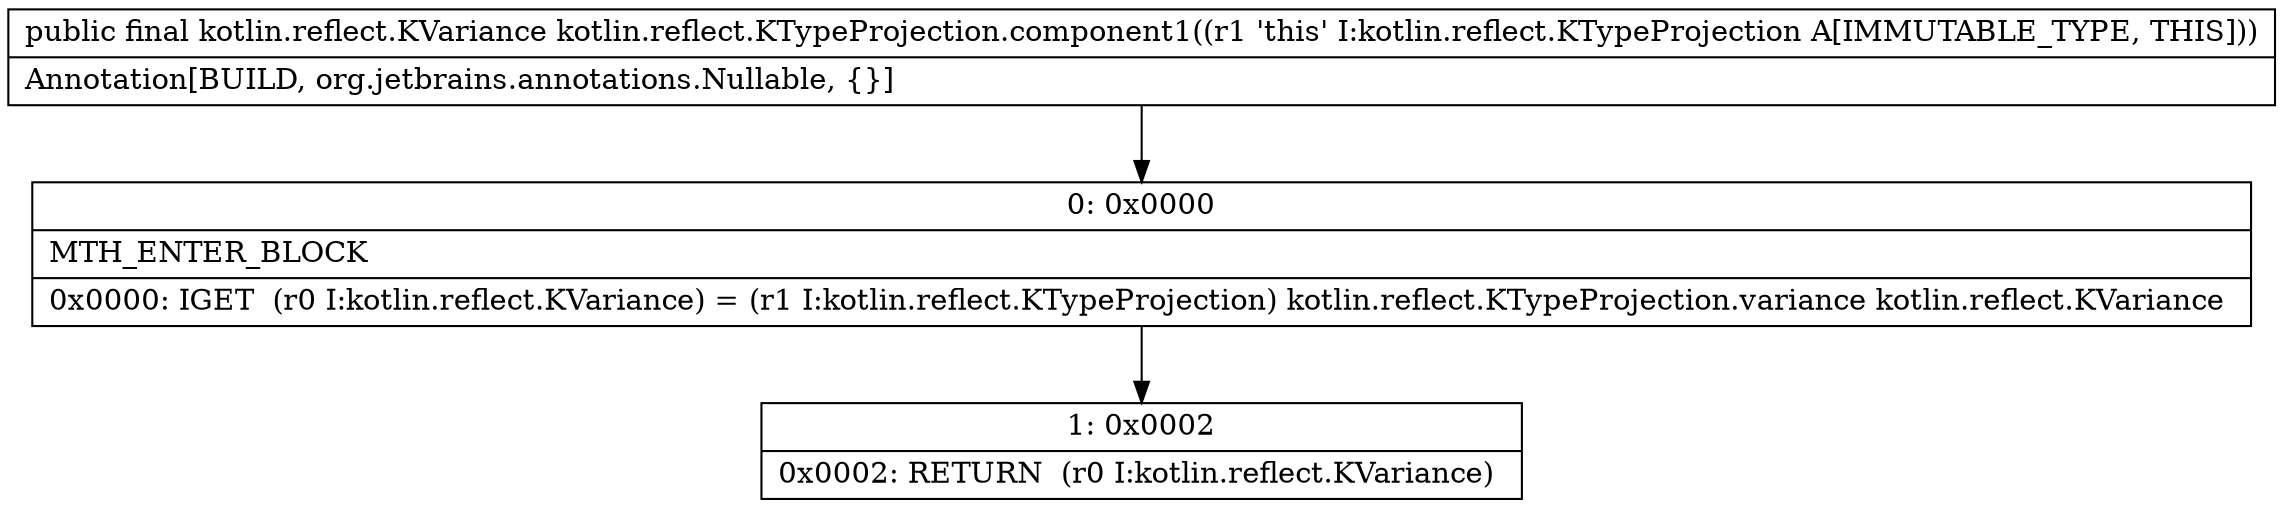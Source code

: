 digraph "CFG forkotlin.reflect.KTypeProjection.component1()Lkotlin\/reflect\/KVariance;" {
Node_0 [shape=record,label="{0\:\ 0x0000|MTH_ENTER_BLOCK\l|0x0000: IGET  (r0 I:kotlin.reflect.KVariance) = (r1 I:kotlin.reflect.KTypeProjection) kotlin.reflect.KTypeProjection.variance kotlin.reflect.KVariance \l}"];
Node_1 [shape=record,label="{1\:\ 0x0002|0x0002: RETURN  (r0 I:kotlin.reflect.KVariance) \l}"];
MethodNode[shape=record,label="{public final kotlin.reflect.KVariance kotlin.reflect.KTypeProjection.component1((r1 'this' I:kotlin.reflect.KTypeProjection A[IMMUTABLE_TYPE, THIS]))  | Annotation[BUILD, org.jetbrains.annotations.Nullable, \{\}]\l}"];
MethodNode -> Node_0;
Node_0 -> Node_1;
}

